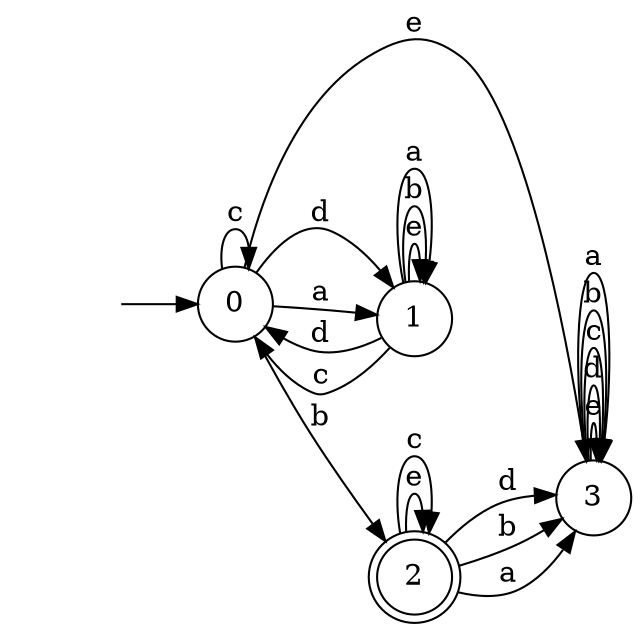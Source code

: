 digraph {
  rankdir=LR;
  0 [label="0", shape = circle];
  0 -> 3 [label="e"];
  0 -> 1 [label="d"];
  0 -> 0 [label="c"];
  0 -> 2 [label="b"];
  0 -> 1 [label="a"];
  1 [label="1", shape = circle];
  1 -> 1 [label="e"];
  1 -> 0 [label="d"];
  1 -> 0 [label="c"];
  1 -> 1 [label="b"];
  1 -> 1 [label="a"];
  2 [label="2", shape = doublecircle];
  2 -> 2 [label="e"];
  2 -> 3 [label="d"];
  2 -> 2 [label="c"];
  2 -> 3 [label="b"];
  2 -> 3 [label="a"];
  3 [label="3", shape = circle];
  3 -> 3 [label="e"];
  3 -> 3 [label="d"];
  3 -> 3 [label="c"];
  3 -> 3 [label="b"];
  3 -> 3 [label="a"];
  4 [label="", shape = plaintext];
  4 -> 0 [label=""];
}
